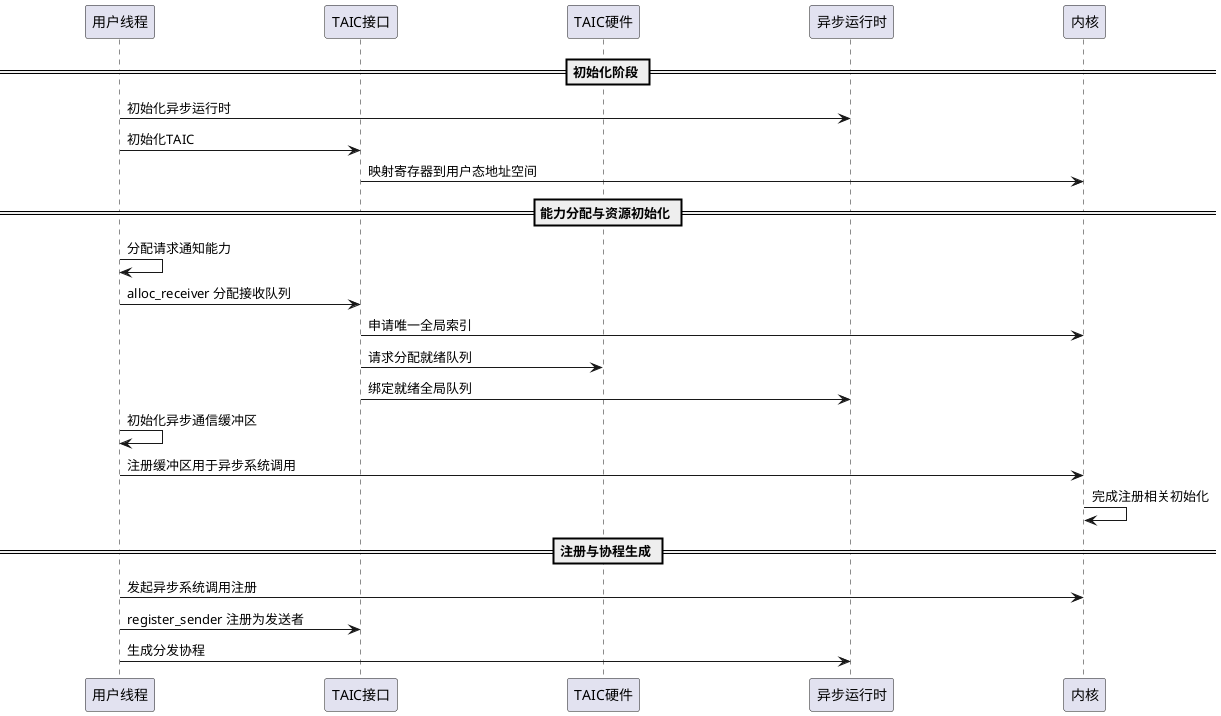 @startuml

skinparam ParticipantPadding 80

participant 用户线程
participant TAIC接口
participant TAIC硬件
participant 异步运行时
participant 内核

== 初始化阶段 ==

用户线程 -> 异步运行时: 初始化异步运行时

用户线程 -> TAIC接口: 初始化TAIC

TAIC接口 -> 内核: 映射寄存器到用户态地址空间

== 能力分配与资源初始化 ==

用户线程 -> 用户线程: 分配请求通知能力

用户线程 -> TAIC接口: alloc_receiver 分配接收队列

TAIC接口 -> 内核 : 申请唯一全局索引

TAIC接口 -> TAIC硬件 : 请求分配就绪队列

TAIC接口 -> 异步运行时 : 绑定就绪全局队列

用户线程 -> 用户线程: 初始化异步通信缓冲区

用户线程 -> 内核: 注册缓冲区用于异步系统调用

内核 -> 内核: 完成注册相关初始化

== 注册与协程生成 ==

用户线程 -> 内核: 发起异步系统调用注册

用户线程 -> TAIC接口: register_sender 注册为发送者

用户线程 -> 异步运行时: 生成分发协程
@enduml